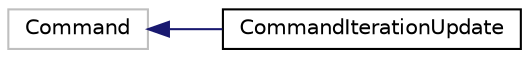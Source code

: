 digraph "Graphical Class Hierarchy"
{
  edge [fontname="Helvetica",fontsize="10",labelfontname="Helvetica",labelfontsize="10"];
  node [fontname="Helvetica",fontsize="10",shape=record];
  rankdir="LR";
  Node58 [label="Command",height=0.2,width=0.4,color="grey75", fillcolor="white", style="filled"];
  Node58 -> Node0 [dir="back",color="midnightblue",fontsize="10",style="solid",fontname="Helvetica"];
  Node0 [label="CommandIterationUpdate",height=0.2,width=0.4,color="black", fillcolor="white", style="filled",URL="$class_command_iteration_update.html"];
}
